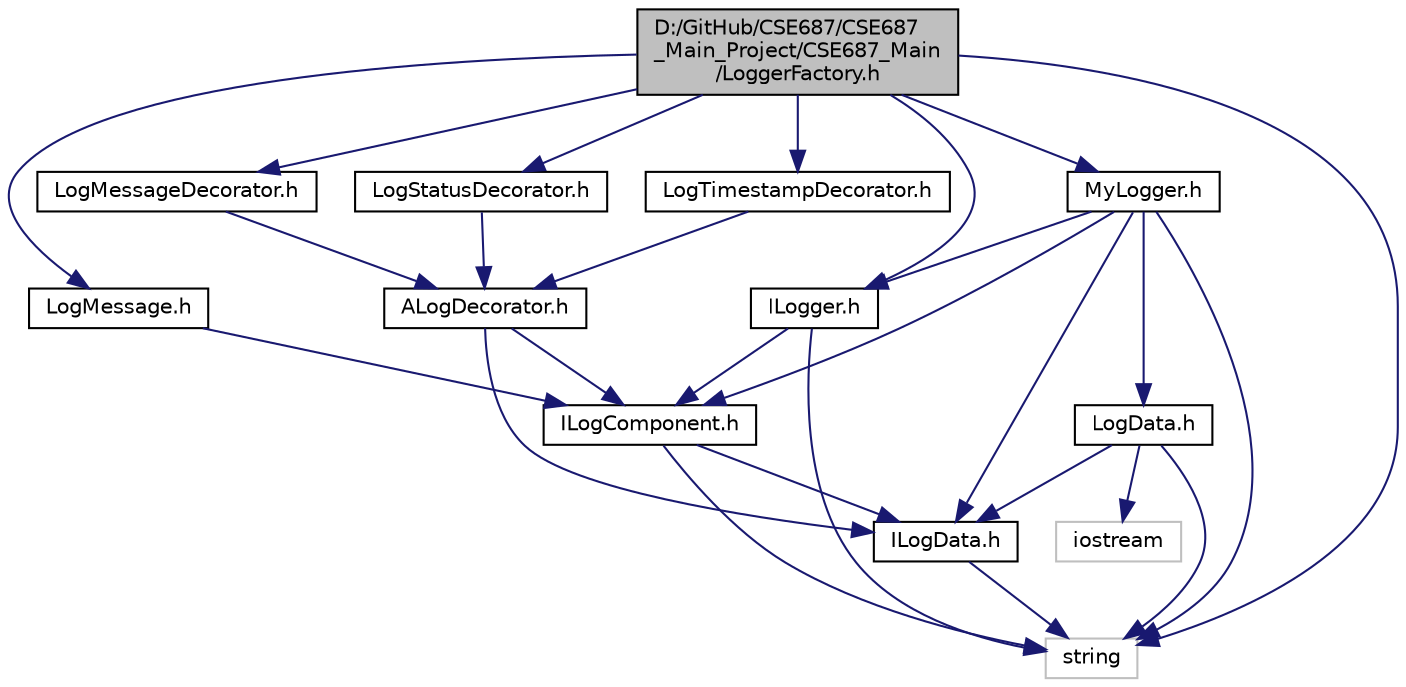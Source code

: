 digraph "D:/GitHub/CSE687/CSE687_Main_Project/CSE687_Main/LoggerFactory.h"
{
 // LATEX_PDF_SIZE
  edge [fontname="Helvetica",fontsize="10",labelfontname="Helvetica",labelfontsize="10"];
  node [fontname="Helvetica",fontsize="10",shape=record];
  Node1 [label="D:/GitHub/CSE687/CSE687\l_Main_Project/CSE687_Main\l/LoggerFactory.h",height=0.2,width=0.4,color="black", fillcolor="grey75", style="filled", fontcolor="black",tooltip=" "];
  Node1 -> Node2 [color="midnightblue",fontsize="10",style="solid"];
  Node2 [label="string",height=0.2,width=0.4,color="grey75", fillcolor="white", style="filled",tooltip=" "];
  Node1 -> Node3 [color="midnightblue",fontsize="10",style="solid"];
  Node3 [label="LogMessage.h",height=0.2,width=0.4,color="black", fillcolor="white", style="filled",URL="$_log_message_8h.html",tooltip=" "];
  Node3 -> Node4 [color="midnightblue",fontsize="10",style="solid"];
  Node4 [label="ILogComponent.h",height=0.2,width=0.4,color="black", fillcolor="white", style="filled",URL="$_i_log_component_8h.html",tooltip=" "];
  Node4 -> Node2 [color="midnightblue",fontsize="10",style="solid"];
  Node4 -> Node5 [color="midnightblue",fontsize="10",style="solid"];
  Node5 [label="ILogData.h",height=0.2,width=0.4,color="black", fillcolor="white", style="filled",URL="$_i_log_data_8h.html",tooltip=" "];
  Node5 -> Node2 [color="midnightblue",fontsize="10",style="solid"];
  Node1 -> Node6 [color="midnightblue",fontsize="10",style="solid"];
  Node6 [label="LogMessageDecorator.h",height=0.2,width=0.4,color="black", fillcolor="white", style="filled",URL="$_log_message_decorator_8h.html",tooltip=" "];
  Node6 -> Node7 [color="midnightblue",fontsize="10",style="solid"];
  Node7 [label="ALogDecorator.h",height=0.2,width=0.4,color="black", fillcolor="white", style="filled",URL="$_a_log_decorator_8h.html",tooltip=" "];
  Node7 -> Node4 [color="midnightblue",fontsize="10",style="solid"];
  Node7 -> Node5 [color="midnightblue",fontsize="10",style="solid"];
  Node1 -> Node8 [color="midnightblue",fontsize="10",style="solid"];
  Node8 [label="LogStatusDecorator.h",height=0.2,width=0.4,color="black", fillcolor="white", style="filled",URL="$_log_status_decorator_8h.html",tooltip=" "];
  Node8 -> Node7 [color="midnightblue",fontsize="10",style="solid"];
  Node1 -> Node9 [color="midnightblue",fontsize="10",style="solid"];
  Node9 [label="LogTimestampDecorator.h",height=0.2,width=0.4,color="black", fillcolor="white", style="filled",URL="$_log_timestamp_decorator_8h.html",tooltip=" "];
  Node9 -> Node7 [color="midnightblue",fontsize="10",style="solid"];
  Node1 -> Node10 [color="midnightblue",fontsize="10",style="solid"];
  Node10 [label="ILogger.h",height=0.2,width=0.4,color="black", fillcolor="white", style="filled",URL="$_i_logger_8h.html",tooltip=" "];
  Node10 -> Node2 [color="midnightblue",fontsize="10",style="solid"];
  Node10 -> Node4 [color="midnightblue",fontsize="10",style="solid"];
  Node1 -> Node11 [color="midnightblue",fontsize="10",style="solid"];
  Node11 [label="MyLogger.h",height=0.2,width=0.4,color="black", fillcolor="white", style="filled",URL="$_my_logger_8h.html",tooltip=" "];
  Node11 -> Node2 [color="midnightblue",fontsize="10",style="solid"];
  Node11 -> Node10 [color="midnightblue",fontsize="10",style="solid"];
  Node11 -> Node4 [color="midnightblue",fontsize="10",style="solid"];
  Node11 -> Node5 [color="midnightblue",fontsize="10",style="solid"];
  Node11 -> Node12 [color="midnightblue",fontsize="10",style="solid"];
  Node12 [label="LogData.h",height=0.2,width=0.4,color="black", fillcolor="white", style="filled",URL="$_log_data_8h.html",tooltip=" "];
  Node12 -> Node13 [color="midnightblue",fontsize="10",style="solid"];
  Node13 [label="iostream",height=0.2,width=0.4,color="grey75", fillcolor="white", style="filled",tooltip=" "];
  Node12 -> Node2 [color="midnightblue",fontsize="10",style="solid"];
  Node12 -> Node5 [color="midnightblue",fontsize="10",style="solid"];
}
